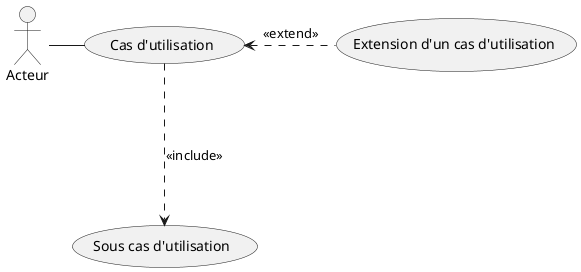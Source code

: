 @startuml

Acteur -right- (Cas d'utilisation)
(Cas d'utilisation) .-down-> (Sous cas d'utilisation) : <<include>>
(Extension d'un cas d'utilisation) .-left-> (Cas d'utilisation) : <<extend>>

@enduml
